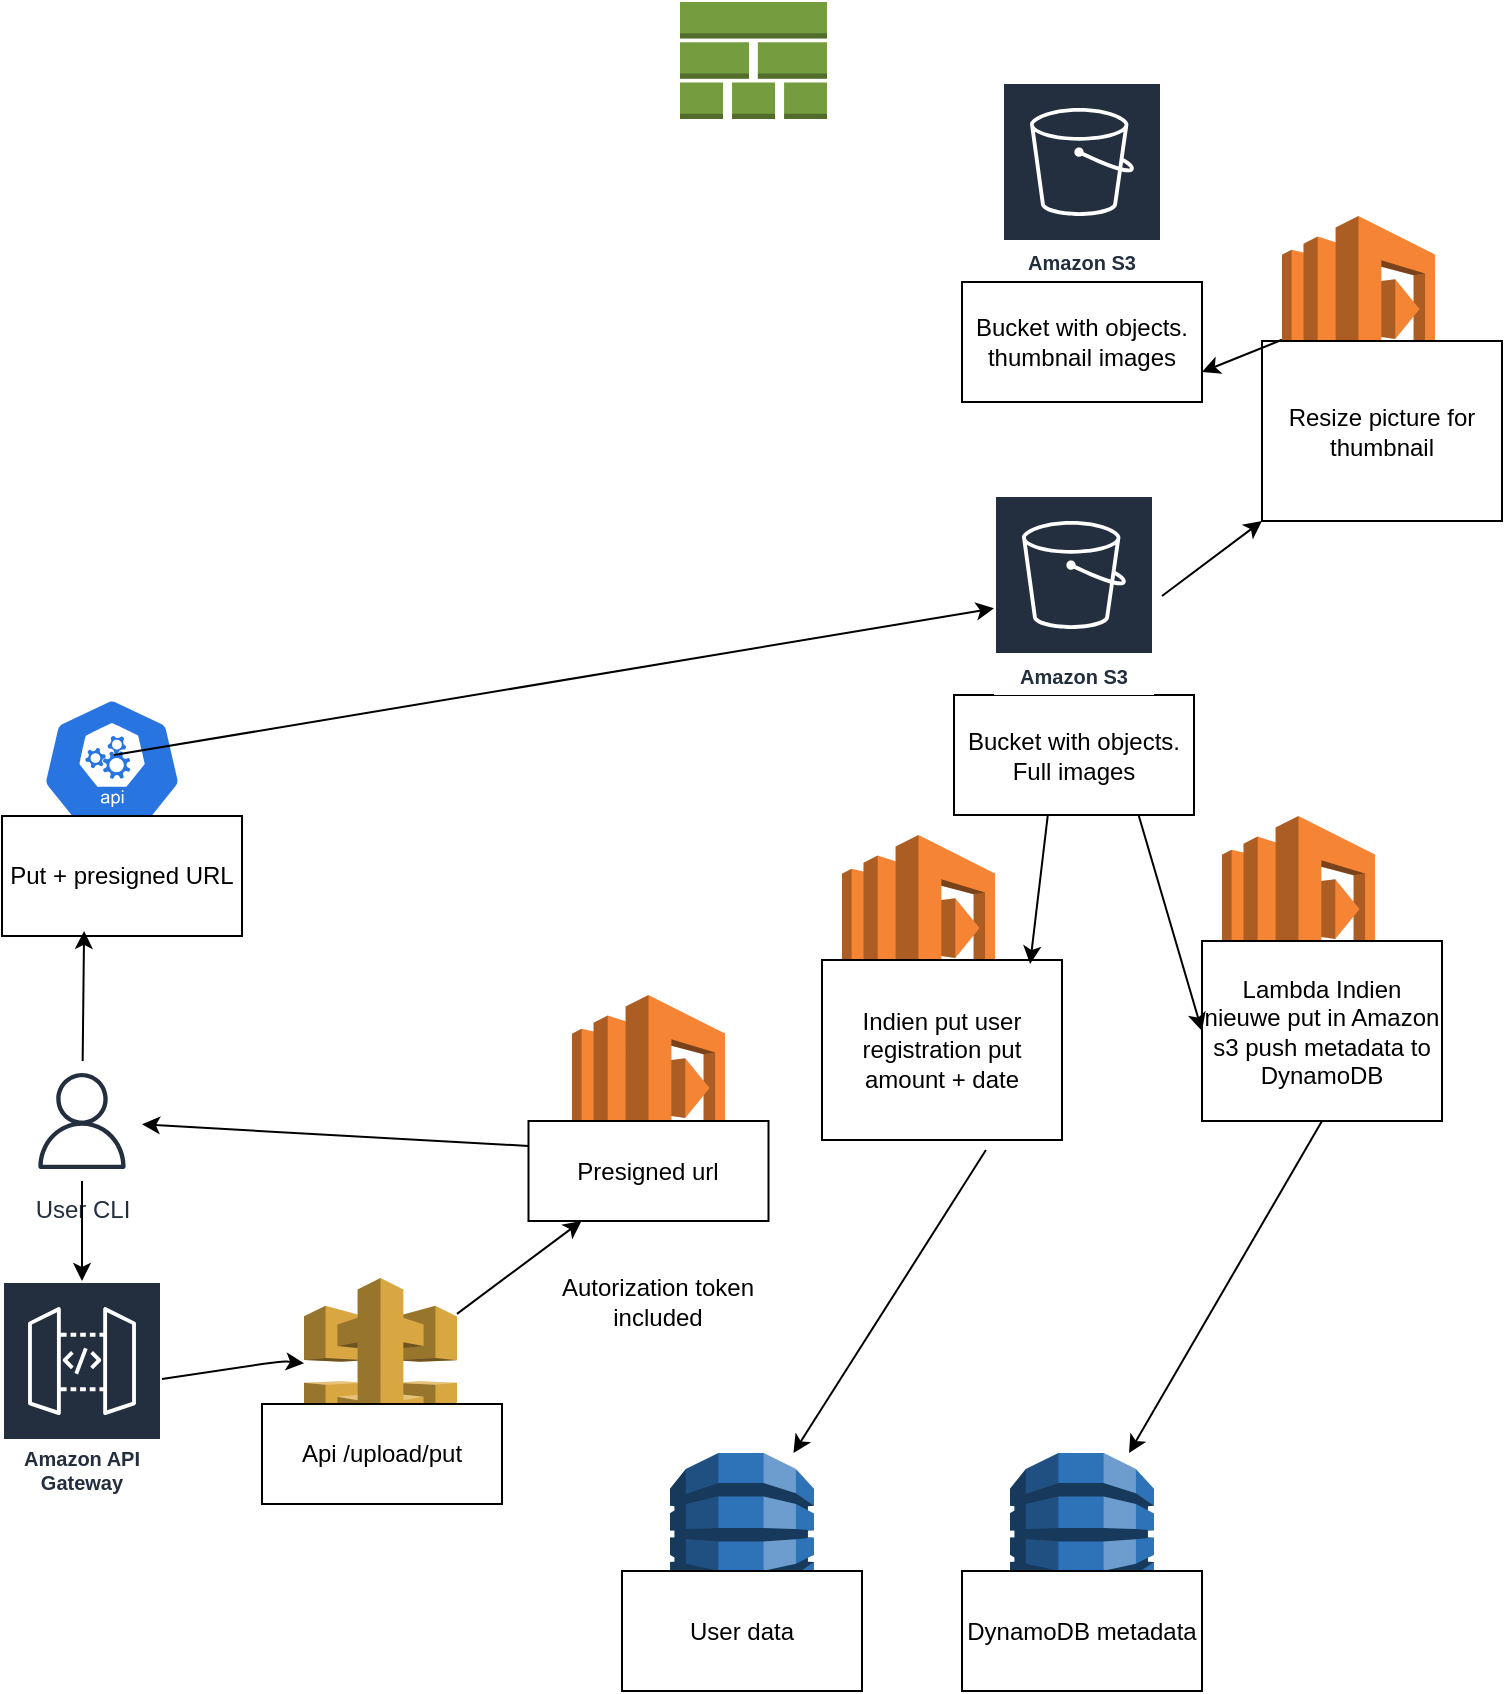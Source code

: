 <mxfile version="14.4.6" type="github" pages="3">
  <diagram id="rduGEXFJ9KppTID84m4J" name="Upload">
    <mxGraphModel dx="1422" dy="794" grid="1" gridSize="10" guides="1" tooltips="1" connect="1" arrows="1" fold="1" page="1" pageScale="1" pageWidth="827" pageHeight="1169" math="0" shadow="0">
      <root>
        <mxCell id="eo2UUev60eCHB4JOeQfl-0" />
        <mxCell id="eo2UUev60eCHB4JOeQfl-1" parent="eo2UUev60eCHB4JOeQfl-0" />
        <mxCell id="R4oYB-EvMaQSkY3nUSiR-1" value="Amazon API Gateway" style="outlineConnect=0;fontColor=#232F3E;gradientColor=none;strokeColor=#ffffff;fillColor=#232F3E;dashed=0;verticalLabelPosition=middle;verticalAlign=bottom;align=center;html=1;whiteSpace=wrap;fontSize=10;fontStyle=1;spacing=3;shape=mxgraph.aws4.productIcon;prIcon=mxgraph.aws4.api_gateway;" parent="eo2UUev60eCHB4JOeQfl-1" vertex="1">
          <mxGeometry x="38" y="669.5" width="80" height="110" as="geometry" />
        </mxCell>
        <mxCell id="R4oYB-EvMaQSkY3nUSiR-8" value="" style="outlineConnect=0;dashed=0;verticalLabelPosition=bottom;verticalAlign=top;align=center;html=1;shape=mxgraph.aws3.api_gateway;fillColor=#D9A741;gradientColor=none;" parent="eo2UUev60eCHB4JOeQfl-1" vertex="1">
          <mxGeometry x="189" y="668" width="76.5" height="93" as="geometry" />
        </mxCell>
        <mxCell id="R4oYB-EvMaQSkY3nUSiR-14" value="" style="outlineConnect=0;dashed=0;verticalLabelPosition=bottom;verticalAlign=top;align=center;html=1;shape=mxgraph.aws3.dynamo_db;fillColor=#2E73B8;gradientColor=none;" parent="eo2UUev60eCHB4JOeQfl-1" vertex="1">
          <mxGeometry x="542" y="755.5" width="72" height="81" as="geometry" />
        </mxCell>
        <mxCell id="R4oYB-EvMaQSkY3nUSiR-17" value="Api /upload/put&lt;span style=&quot;color: rgba(0 , 0 , 0 , 0) ; font-family: monospace ; font-size: 0px&quot;&gt;%3CmxGraphModel%3E%3Croot%3E%3CmxCell%20id%3D%220%22%2F%3E%3CmxCell%20id%3D%221%22%20parent%3D%220%22%2F%3E%3CmxCell%20id%3D%222%22%20value%3D%22Cognito%20User%20Pool%22%20style%3D%22rounded%3D0%3BwhiteSpace%3Dwrap%3Bhtml%3D1%3B%22%20vertex%3D%221%22%20parent%3D%221%22%3E%3CmxGeometry%20x%3D%22138.25%22%20y%3D%22287.5%22%20width%3D%22120%22%20height%3D%2250%22%20as%3D%22geometry%22%2F%3E%3C%2FmxCell%3E%3C%2Froot%3E%3C%2FmxGraphModel%3&lt;/span&gt;" style="rounded=0;whiteSpace=wrap;html=1;" parent="eo2UUev60eCHB4JOeQfl-1" vertex="1">
          <mxGeometry x="168" y="731" width="120" height="50" as="geometry" />
        </mxCell>
        <mxCell id="R4oYB-EvMaQSkY3nUSiR-24" value="" style="outlineConnect=0;dashed=0;verticalLabelPosition=bottom;verticalAlign=top;align=center;html=1;shape=mxgraph.aws3.lambda;fillColor=#F58534;gradientColor=none;" parent="eo2UUev60eCHB4JOeQfl-1" vertex="1">
          <mxGeometry x="648" y="437" width="76.5" height="93" as="geometry" />
        </mxCell>
        <mxCell id="R4oYB-EvMaQSkY3nUSiR-26" value="DynamoDB metadata" style="rounded=0;whiteSpace=wrap;html=1;" parent="eo2UUev60eCHB4JOeQfl-1" vertex="1">
          <mxGeometry x="518" y="814.5" width="120" height="60" as="geometry" />
        </mxCell>
        <mxCell id="R4oYB-EvMaQSkY3nUSiR-32" value="" style="endArrow=classic;html=1;" parent="eo2UUev60eCHB4JOeQfl-1" source="R4oYB-EvMaQSkY3nUSiR-1" target="R4oYB-EvMaQSkY3nUSiR-8" edge="1">
          <mxGeometry width="50" height="50" relative="1" as="geometry">
            <mxPoint x="688" y="859.5" as="sourcePoint" />
            <mxPoint x="738" y="809.5" as="targetPoint" />
            <Array as="points">
              <mxPoint x="178" y="709.5" />
            </Array>
          </mxGeometry>
        </mxCell>
        <mxCell id="R4oYB-EvMaQSkY3nUSiR-33" value="" style="endArrow=classic;html=1;" parent="eo2UUev60eCHB4JOeQfl-1" source="R4oYB-EvMaQSkY3nUSiR-8" target="R4oYB-EvMaQSkY3nUSiR-21" edge="1">
          <mxGeometry width="50" height="50" relative="1" as="geometry">
            <mxPoint x="688" y="859.5" as="sourcePoint" />
            <mxPoint x="738" y="809.5" as="targetPoint" />
          </mxGeometry>
        </mxCell>
        <mxCell id="R4oYB-EvMaQSkY3nUSiR-34" value="Autorization token included" style="text;html=1;strokeColor=none;fillColor=none;align=center;verticalAlign=middle;whiteSpace=wrap;rounded=0;" parent="eo2UUev60eCHB4JOeQfl-1" vertex="1">
          <mxGeometry x="301.25" y="669.5" width="130" height="20" as="geometry" />
        </mxCell>
        <mxCell id="R4oYB-EvMaQSkY3nUSiR-41" value="" style="endArrow=classic;html=1;exitX=0;exitY=0.25;exitDx=0;exitDy=0;" parent="eo2UUev60eCHB4JOeQfl-1" source="R4oYB-EvMaQSkY3nUSiR-21" target="R4oYB-EvMaQSkY3nUSiR-42" edge="1">
          <mxGeometry width="50" height="50" relative="1" as="geometry">
            <mxPoint x="688" y="879.5" as="sourcePoint" />
            <mxPoint x="108" y="589.5" as="targetPoint" />
          </mxGeometry>
        </mxCell>
        <mxCell id="R4oYB-EvMaQSkY3nUSiR-42" value="User CLI&lt;br&gt;" style="outlineConnect=0;fontColor=#232F3E;gradientColor=none;strokeColor=#232F3E;fillColor=#ffffff;dashed=0;verticalLabelPosition=bottom;verticalAlign=top;align=center;html=1;fontSize=12;fontStyle=0;aspect=fixed;shape=mxgraph.aws4.resourceIcon;resIcon=mxgraph.aws4.user;" parent="eo2UUev60eCHB4JOeQfl-1" vertex="1">
          <mxGeometry x="48" y="559.5" width="60" height="60" as="geometry" />
        </mxCell>
        <mxCell id="R4oYB-EvMaQSkY3nUSiR-43" value="" style="endArrow=classic;html=1;" parent="eo2UUev60eCHB4JOeQfl-1" source="R4oYB-EvMaQSkY3nUSiR-42" target="R4oYB-EvMaQSkY3nUSiR-1" edge="1">
          <mxGeometry width="50" height="50" relative="1" as="geometry">
            <mxPoint x="538" y="619.5" as="sourcePoint" />
            <mxPoint x="588" y="569.5" as="targetPoint" />
          </mxGeometry>
        </mxCell>
        <mxCell id="R4oYB-EvMaQSkY3nUSiR-44" value="" style="html=1;dashed=0;whitespace=wrap;fillColor=#2875E2;strokeColor=#ffffff;points=[[0.005,0.63,0],[0.1,0.2,0],[0.9,0.2,0],[0.5,0,0],[0.995,0.63,0],[0.72,0.99,0],[0.5,1,0],[0.28,0.99,0]];shape=mxgraph.kubernetes.icon;prIcon=api" parent="eo2UUev60eCHB4JOeQfl-1" vertex="1">
          <mxGeometry x="58" y="376.5" width="70" height="70" as="geometry" />
        </mxCell>
        <mxCell id="R4oYB-EvMaQSkY3nUSiR-45" value="Put + presigned URL" style="rounded=0;whiteSpace=wrap;html=1;" parent="eo2UUev60eCHB4JOeQfl-1" vertex="1">
          <mxGeometry x="38" y="437" width="120" height="60" as="geometry" />
        </mxCell>
        <mxCell id="R4oYB-EvMaQSkY3nUSiR-46" value="" style="endArrow=classic;html=1;entryX=0.342;entryY=0.958;entryDx=0;entryDy=0;entryPerimeter=0;" parent="eo2UUev60eCHB4JOeQfl-1" source="R4oYB-EvMaQSkY3nUSiR-42" target="R4oYB-EvMaQSkY3nUSiR-45" edge="1">
          <mxGeometry width="50" height="50" relative="1" as="geometry">
            <mxPoint x="538" y="619.5" as="sourcePoint" />
            <mxPoint x="588" y="569.5" as="targetPoint" />
          </mxGeometry>
        </mxCell>
        <mxCell id="R4oYB-EvMaQSkY3nUSiR-47" value="" style="endArrow=classic;html=1;exitX=0.514;exitY=0.429;exitDx=0;exitDy=0;exitPerimeter=0;" parent="eo2UUev60eCHB4JOeQfl-1" source="R4oYB-EvMaQSkY3nUSiR-44" target="R4oYB-EvMaQSkY3nUSiR-9" edge="1">
          <mxGeometry width="50" height="50" relative="1" as="geometry">
            <mxPoint x="538" y="719.5" as="sourcePoint" />
            <mxPoint x="588" y="669.5" as="targetPoint" />
          </mxGeometry>
        </mxCell>
        <mxCell id="R4oYB-EvMaQSkY3nUSiR-49" value="Lambda Indien nieuwe put in Amazon s3 push metadata to DynamoDB" style="rounded=0;whiteSpace=wrap;html=1;" parent="eo2UUev60eCHB4JOeQfl-1" vertex="1">
          <mxGeometry x="638" y="499.5" width="120" height="90" as="geometry" />
        </mxCell>
        <mxCell id="R4oYB-EvMaQSkY3nUSiR-50" value="" style="endArrow=classic;html=1;entryX=0;entryY=0.5;entryDx=0;entryDy=0;" parent="eo2UUev60eCHB4JOeQfl-1" source="R4oYB-EvMaQSkY3nUSiR-9" target="R4oYB-EvMaQSkY3nUSiR-49" edge="1">
          <mxGeometry width="50" height="50" relative="1" as="geometry">
            <mxPoint x="358" y="709.5" as="sourcePoint" />
            <mxPoint x="408" y="659.5" as="targetPoint" />
          </mxGeometry>
        </mxCell>
        <mxCell id="R4oYB-EvMaQSkY3nUSiR-51" value="" style="endArrow=classic;html=1;exitX=0.5;exitY=1;exitDx=0;exitDy=0;" parent="eo2UUev60eCHB4JOeQfl-1" source="R4oYB-EvMaQSkY3nUSiR-49" target="R4oYB-EvMaQSkY3nUSiR-14" edge="1">
          <mxGeometry width="50" height="50" relative="1" as="geometry">
            <mxPoint x="648" y="770.962" as="sourcePoint" />
            <mxPoint x="418" y="864.5" as="targetPoint" />
          </mxGeometry>
        </mxCell>
        <mxCell id="R4oYB-EvMaQSkY3nUSiR-52" value="" style="outlineConnect=0;dashed=0;verticalLabelPosition=bottom;verticalAlign=top;align=center;html=1;shape=mxgraph.aws3.stack_aws_cloudformation;fillColor=#759C3E;gradientColor=none;" parent="eo2UUev60eCHB4JOeQfl-1" vertex="1">
          <mxGeometry x="377" y="30" width="73.5" height="58.5" as="geometry" />
        </mxCell>
        <mxCell id="t_SvKavBzRwK6qERI97T-2" value="" style="outlineConnect=0;dashed=0;verticalLabelPosition=bottom;verticalAlign=top;align=center;html=1;shape=mxgraph.aws3.lambda;fillColor=#F58534;gradientColor=none;" parent="eo2UUev60eCHB4JOeQfl-1" vertex="1">
          <mxGeometry x="458" y="446.5" width="76.5" height="93" as="geometry" />
        </mxCell>
        <mxCell id="t_SvKavBzRwK6qERI97T-3" value="Indien put user registration put amount + date" style="rounded=0;whiteSpace=wrap;html=1;" parent="eo2UUev60eCHB4JOeQfl-1" vertex="1">
          <mxGeometry x="448" y="509" width="120" height="90" as="geometry" />
        </mxCell>
        <mxCell id="t_SvKavBzRwK6qERI97T-4" value="" style="endArrow=classic;html=1;entryX=0.867;entryY=0.022;entryDx=0;entryDy=0;entryPerimeter=0;" parent="eo2UUev60eCHB4JOeQfl-1" source="R4oYB-EvMaQSkY3nUSiR-9" target="t_SvKavBzRwK6qERI97T-3" edge="1">
          <mxGeometry width="50" height="50" relative="1" as="geometry">
            <mxPoint x="618" y="637" as="sourcePoint" />
            <mxPoint x="668" y="587" as="targetPoint" />
          </mxGeometry>
        </mxCell>
        <mxCell id="t_SvKavBzRwK6qERI97T-5" value="" style="endArrow=classic;html=1;exitX=0.683;exitY=1.056;exitDx=0;exitDy=0;exitPerimeter=0;" parent="eo2UUev60eCHB4JOeQfl-1" source="t_SvKavBzRwK6qERI97T-3" target="t_SvKavBzRwK6qERI97T-6" edge="1">
          <mxGeometry width="50" height="50" relative="1" as="geometry">
            <mxPoint x="618" y="637" as="sourcePoint" />
            <mxPoint x="468" y="767" as="targetPoint" />
          </mxGeometry>
        </mxCell>
        <mxCell id="t_SvKavBzRwK6qERI97T-6" value="" style="outlineConnect=0;dashed=0;verticalLabelPosition=bottom;verticalAlign=top;align=center;html=1;shape=mxgraph.aws3.dynamo_db;fillColor=#2E73B8;gradientColor=none;" parent="eo2UUev60eCHB4JOeQfl-1" vertex="1">
          <mxGeometry x="372" y="755.5" width="72" height="81" as="geometry" />
        </mxCell>
        <mxCell id="t_SvKavBzRwK6qERI97T-7" value="User data" style="rounded=0;whiteSpace=wrap;html=1;" parent="eo2UUev60eCHB4JOeQfl-1" vertex="1">
          <mxGeometry x="348" y="814.5" width="120" height="60" as="geometry" />
        </mxCell>
        <mxCell id="1OHkAvRDja52Qes8B3ga-0" value="" style="outlineConnect=0;dashed=0;verticalLabelPosition=bottom;verticalAlign=top;align=center;html=1;shape=mxgraph.aws3.lambda;fillColor=#F58534;gradientColor=none;" parent="eo2UUev60eCHB4JOeQfl-1" vertex="1">
          <mxGeometry x="323" y="526.5" width="76.5" height="93" as="geometry" />
        </mxCell>
        <mxCell id="R4oYB-EvMaQSkY3nUSiR-21" value="Presigned url" style="rounded=0;whiteSpace=wrap;html=1;" parent="eo2UUev60eCHB4JOeQfl-1" vertex="1">
          <mxGeometry x="301.25" y="589.5" width="120" height="50" as="geometry" />
        </mxCell>
        <mxCell id="hOtVtNMkWyUT0UO-kleS-0" value="Bucket with objects. Full images" style="rounded=0;whiteSpace=wrap;html=1;" parent="eo2UUev60eCHB4JOeQfl-1" vertex="1">
          <mxGeometry x="514" y="376.5" width="120" height="60" as="geometry" />
        </mxCell>
        <mxCell id="R4oYB-EvMaQSkY3nUSiR-9" value="Amazon S3" style="outlineConnect=0;fontColor=#232F3E;gradientColor=none;strokeColor=#ffffff;fillColor=#232F3E;dashed=0;verticalLabelPosition=middle;verticalAlign=bottom;align=center;html=1;whiteSpace=wrap;fontSize=10;fontStyle=1;spacing=3;shape=mxgraph.aws4.productIcon;prIcon=mxgraph.aws4.s3;" parent="eo2UUev60eCHB4JOeQfl-1" vertex="1">
          <mxGeometry x="534" y="276.5" width="80" height="100" as="geometry" />
        </mxCell>
        <mxCell id="I-mRe1KvRVisDxiS2IOG-0" value="" style="outlineConnect=0;dashed=0;verticalLabelPosition=bottom;verticalAlign=top;align=center;html=1;shape=mxgraph.aws3.lambda;fillColor=#F58534;gradientColor=none;" parent="eo2UUev60eCHB4JOeQfl-1" vertex="1">
          <mxGeometry x="678" y="137" width="76.5" height="93" as="geometry" />
        </mxCell>
        <mxCell id="I-mRe1KvRVisDxiS2IOG-1" value="Resize picture for thumbnail" style="rounded=0;whiteSpace=wrap;html=1;" parent="eo2UUev60eCHB4JOeQfl-1" vertex="1">
          <mxGeometry x="668" y="199.5" width="120" height="90" as="geometry" />
        </mxCell>
        <mxCell id="pFXxRDWARYsLcg2PKQBA-0" value="Amazon S3" style="outlineConnect=0;fontColor=#232F3E;gradientColor=none;strokeColor=#ffffff;fillColor=#232F3E;dashed=0;verticalLabelPosition=middle;verticalAlign=bottom;align=center;html=1;whiteSpace=wrap;fontSize=10;fontStyle=1;spacing=3;shape=mxgraph.aws4.productIcon;prIcon=mxgraph.aws4.s3;" parent="eo2UUev60eCHB4JOeQfl-1" vertex="1">
          <mxGeometry x="538" y="70" width="80" height="100" as="geometry" />
        </mxCell>
        <mxCell id="pFXxRDWARYsLcg2PKQBA-1" value="Bucket with objects. thumbnail images" style="rounded=0;whiteSpace=wrap;html=1;" parent="eo2UUev60eCHB4JOeQfl-1" vertex="1">
          <mxGeometry x="518" y="170" width="120" height="60" as="geometry" />
        </mxCell>
        <mxCell id="pFXxRDWARYsLcg2PKQBA-2" value="" style="endArrow=classic;html=1;" parent="eo2UUev60eCHB4JOeQfl-1" target="I-mRe1KvRVisDxiS2IOG-1" edge="1">
          <mxGeometry width="50" height="50" relative="1" as="geometry">
            <mxPoint x="618" y="327" as="sourcePoint" />
            <mxPoint x="668" y="367" as="targetPoint" />
          </mxGeometry>
        </mxCell>
        <mxCell id="pFXxRDWARYsLcg2PKQBA-3" value="" style="endArrow=classic;html=1;entryX=1;entryY=0.75;entryDx=0;entryDy=0;" parent="eo2UUev60eCHB4JOeQfl-1" source="I-mRe1KvRVisDxiS2IOG-0" target="pFXxRDWARYsLcg2PKQBA-1" edge="1">
          <mxGeometry width="50" height="50" relative="1" as="geometry">
            <mxPoint x="618" y="417" as="sourcePoint" />
            <mxPoint x="668" y="367" as="targetPoint" />
          </mxGeometry>
        </mxCell>
      </root>
    </mxGraphModel>
  </diagram>
  <diagram id="O1Ma0p8vAVnAE6OkAT8T" name="Download">
    <mxGraphModel dx="1422" dy="794" grid="1" gridSize="10" guides="1" tooltips="1" connect="1" arrows="1" fold="1" page="1" pageScale="1" pageWidth="827" pageHeight="1169" math="0" shadow="0">
      <root>
        <mxCell id="AzhIQDgfkgq9ysjyUDgM-0" />
        <mxCell id="AzhIQDgfkgq9ysjyUDgM-1" parent="AzhIQDgfkgq9ysjyUDgM-0" />
        <mxCell id="AzhIQDgfkgq9ysjyUDgM-2" value="Amazon API Gateway" style="outlineConnect=0;fontColor=#232F3E;gradientColor=none;strokeColor=#ffffff;fillColor=#232F3E;dashed=0;verticalLabelPosition=middle;verticalAlign=bottom;align=center;html=1;whiteSpace=wrap;fontSize=10;fontStyle=1;spacing=3;shape=mxgraph.aws4.productIcon;prIcon=mxgraph.aws4.api_gateway;" parent="AzhIQDgfkgq9ysjyUDgM-1" vertex="1">
          <mxGeometry x="50" y="522.5" width="80" height="110" as="geometry" />
        </mxCell>
        <mxCell id="AzhIQDgfkgq9ysjyUDgM-3" value="" style="outlineConnect=0;dashed=0;verticalLabelPosition=bottom;verticalAlign=top;align=center;html=1;shape=mxgraph.aws3.api_gateway;fillColor=#D9A741;gradientColor=none;" parent="AzhIQDgfkgq9ysjyUDgM-1" vertex="1">
          <mxGeometry x="201" y="521" width="76.5" height="93" as="geometry" />
        </mxCell>
        <mxCell id="AzhIQDgfkgq9ysjyUDgM-5" value="" style="outlineConnect=0;dashed=0;verticalLabelPosition=bottom;verticalAlign=top;align=center;html=1;shape=mxgraph.aws3.dynamo_db;fillColor=#2E73B8;gradientColor=none;" parent="AzhIQDgfkgq9ysjyUDgM-1" vertex="1">
          <mxGeometry x="554" y="608.5" width="72" height="81" as="geometry" />
        </mxCell>
        <mxCell id="AzhIQDgfkgq9ysjyUDgM-6" value="Api /download/put&lt;span style=&quot;color: rgba(0 , 0 , 0 , 0) ; font-family: monospace ; font-size: 0px&quot;&gt;%3CmxGraphModel%3E%3Croot%3E%3CmxCell%20id%3D%220%22%2F%3E%3CmxCell%20id%3D%221%22%20parent%3D%220%22%2F%3E%3CmxCell%20id%3D%222%22%20value%3D%22Cognito%20User%20Pool%22%20style%3D%22rounded%3D0%3BwhiteSpace%3Dwrap%3Bhtml%3D1%3B%22%20vertex%3D%221%22%20parent%3D%221%22%3E%3CmxGeometry%20x%3D%22138.25%22%20y%3D%22287.5%22%20width%3D%22120%22%20height%3D%2250%22%20as%3D%22geometry%22%2F%3E%3C%2FmxCell%3E%3C%2Froot%3E%3C%2FmxGraphMod&lt;/span&gt;" style="rounded=0;whiteSpace=wrap;html=1;" parent="AzhIQDgfkgq9ysjyUDgM-1" vertex="1">
          <mxGeometry x="180" y="584" width="120" height="50" as="geometry" />
        </mxCell>
        <mxCell id="AzhIQDgfkgq9ysjyUDgM-8" value="" style="outlineConnect=0;dashed=0;verticalLabelPosition=bottom;verticalAlign=top;align=center;html=1;shape=mxgraph.aws3.lambda;fillColor=#F58534;gradientColor=none;" parent="AzhIQDgfkgq9ysjyUDgM-1" vertex="1">
          <mxGeometry x="335" y="370" width="76.5" height="93" as="geometry" />
        </mxCell>
        <mxCell id="AzhIQDgfkgq9ysjyUDgM-9" value="User data" style="rounded=0;whiteSpace=wrap;html=1;" parent="AzhIQDgfkgq9ysjyUDgM-1" vertex="1">
          <mxGeometry x="530" y="667.5" width="120" height="60" as="geometry" />
        </mxCell>
        <mxCell id="AzhIQDgfkgq9ysjyUDgM-10" value="" style="endArrow=classic;html=1;" parent="AzhIQDgfkgq9ysjyUDgM-1" source="AzhIQDgfkgq9ysjyUDgM-2" target="AzhIQDgfkgq9ysjyUDgM-3" edge="1">
          <mxGeometry width="50" height="50" relative="1" as="geometry">
            <mxPoint x="700" y="712.5" as="sourcePoint" />
            <mxPoint x="750" y="662.5" as="targetPoint" />
            <Array as="points">
              <mxPoint x="190" y="562.5" />
            </Array>
          </mxGeometry>
        </mxCell>
        <mxCell id="AzhIQDgfkgq9ysjyUDgM-11" value="" style="endArrow=classic;html=1;" parent="AzhIQDgfkgq9ysjyUDgM-1" source="AzhIQDgfkgq9ysjyUDgM-3" target="AzhIQDgfkgq9ysjyUDgM-7" edge="1">
          <mxGeometry width="50" height="50" relative="1" as="geometry">
            <mxPoint x="700" y="712.5" as="sourcePoint" />
            <mxPoint x="750" y="662.5" as="targetPoint" />
          </mxGeometry>
        </mxCell>
        <mxCell id="AzhIQDgfkgq9ysjyUDgM-12" value="Autorization token included" style="text;html=1;strokeColor=none;fillColor=none;align=center;verticalAlign=middle;whiteSpace=wrap;rounded=0;" parent="AzhIQDgfkgq9ysjyUDgM-1" vertex="1">
          <mxGeometry x="313.25" y="522.5" width="130" height="20" as="geometry" />
        </mxCell>
        <mxCell id="AzhIQDgfkgq9ysjyUDgM-13" value="" style="endArrow=classic;html=1;exitX=0;exitY=0.25;exitDx=0;exitDy=0;" parent="AzhIQDgfkgq9ysjyUDgM-1" source="AzhIQDgfkgq9ysjyUDgM-7" target="AzhIQDgfkgq9ysjyUDgM-14" edge="1">
          <mxGeometry width="50" height="50" relative="1" as="geometry">
            <mxPoint x="700" y="732.5" as="sourcePoint" />
            <mxPoint x="120" y="442.5" as="targetPoint" />
          </mxGeometry>
        </mxCell>
        <mxCell id="AzhIQDgfkgq9ysjyUDgM-14" value="User CLI&lt;br&gt;" style="outlineConnect=0;fontColor=#232F3E;gradientColor=none;strokeColor=#232F3E;fillColor=#ffffff;dashed=0;verticalLabelPosition=bottom;verticalAlign=top;align=center;html=1;fontSize=12;fontStyle=0;aspect=fixed;shape=mxgraph.aws4.resourceIcon;resIcon=mxgraph.aws4.user;" parent="AzhIQDgfkgq9ysjyUDgM-1" vertex="1">
          <mxGeometry x="60" y="412.5" width="60" height="60" as="geometry" />
        </mxCell>
        <mxCell id="AzhIQDgfkgq9ysjyUDgM-15" value="" style="endArrow=classic;html=1;" parent="AzhIQDgfkgq9ysjyUDgM-1" source="AzhIQDgfkgq9ysjyUDgM-14" target="AzhIQDgfkgq9ysjyUDgM-2" edge="1">
          <mxGeometry width="50" height="50" relative="1" as="geometry">
            <mxPoint x="550" y="472.5" as="sourcePoint" />
            <mxPoint x="600" y="422.5" as="targetPoint" />
          </mxGeometry>
        </mxCell>
        <mxCell id="AzhIQDgfkgq9ysjyUDgM-16" value="" style="html=1;dashed=0;whitespace=wrap;fillColor=#2875E2;strokeColor=#ffffff;points=[[0.005,0.63,0],[0.1,0.2,0],[0.9,0.2,0],[0.5,0,0],[0.995,0.63,0],[0.72,0.99,0],[0.5,1,0],[0.28,0.99,0]];shape=mxgraph.kubernetes.icon;prIcon=api" parent="AzhIQDgfkgq9ysjyUDgM-1" vertex="1">
          <mxGeometry x="70" y="229.5" width="70" height="70" as="geometry" />
        </mxCell>
        <mxCell id="AzhIQDgfkgq9ysjyUDgM-17" value="Get + presigned URL" style="rounded=0;whiteSpace=wrap;html=1;" parent="AzhIQDgfkgq9ysjyUDgM-1" vertex="1">
          <mxGeometry x="50" y="290" width="120" height="60" as="geometry" />
        </mxCell>
        <mxCell id="AzhIQDgfkgq9ysjyUDgM-18" value="" style="endArrow=classic;html=1;entryX=0.342;entryY=0.958;entryDx=0;entryDy=0;entryPerimeter=0;" parent="AzhIQDgfkgq9ysjyUDgM-1" source="AzhIQDgfkgq9ysjyUDgM-14" target="AzhIQDgfkgq9ysjyUDgM-17" edge="1">
          <mxGeometry width="50" height="50" relative="1" as="geometry">
            <mxPoint x="550" y="472.5" as="sourcePoint" />
            <mxPoint x="600" y="422.5" as="targetPoint" />
          </mxGeometry>
        </mxCell>
        <mxCell id="AzhIQDgfkgq9ysjyUDgM-19" value="" style="endArrow=classic;html=1;exitX=0.514;exitY=0.429;exitDx=0;exitDy=0;exitPerimeter=0;" parent="AzhIQDgfkgq9ysjyUDgM-1" source="AzhIQDgfkgq9ysjyUDgM-16" target="AzhIQDgfkgq9ysjyUDgM-4" edge="1">
          <mxGeometry width="50" height="50" relative="1" as="geometry">
            <mxPoint x="550" y="572.5" as="sourcePoint" />
            <mxPoint x="600" y="522.5" as="targetPoint" />
          </mxGeometry>
        </mxCell>
        <mxCell id="AzhIQDgfkgq9ysjyUDgM-21" value="" style="endArrow=classic;html=1;entryX=0;entryY=0.5;entryDx=0;entryDy=0;exitX=1;exitY=0.25;exitDx=0;exitDy=0;" parent="AzhIQDgfkgq9ysjyUDgM-1" source="AzhIQDgfkgq9ysjyUDgM-7" target="AzhIQDgfkgq9ysjyUDgM-20" edge="1">
          <mxGeometry width="50" height="50" relative="1" as="geometry">
            <mxPoint x="370" y="562.5" as="sourcePoint" />
            <mxPoint x="420" y="512.5" as="targetPoint" />
          </mxGeometry>
        </mxCell>
        <mxCell id="AzhIQDgfkgq9ysjyUDgM-22" value="" style="endArrow=classic;html=1;exitX=0.5;exitY=1;exitDx=0;exitDy=0;" parent="AzhIQDgfkgq9ysjyUDgM-1" source="AzhIQDgfkgq9ysjyUDgM-20" target="AzhIQDgfkgq9ysjyUDgM-5" edge="1">
          <mxGeometry width="50" height="50" relative="1" as="geometry">
            <mxPoint x="660" y="623.962" as="sourcePoint" />
            <mxPoint x="430" y="717.5" as="targetPoint" />
          </mxGeometry>
        </mxCell>
        <mxCell id="oCSfTd1tYRPGlMHqxA8d-0" value="" style="outlineConnect=0;dashed=0;verticalLabelPosition=bottom;verticalAlign=top;align=center;html=1;shape=mxgraph.aws3.stack_aws_cloudformation;fillColor=#759C3E;gradientColor=none;" parent="AzhIQDgfkgq9ysjyUDgM-1" vertex="1">
          <mxGeometry x="340" y="50" width="73.5" height="58.5" as="geometry" />
        </mxCell>
        <mxCell id="t_BRByXcLAWg_Xr3PL48-0" value="" style="outlineConnect=0;dashed=0;verticalLabelPosition=bottom;verticalAlign=top;align=center;html=1;shape=mxgraph.aws3.lambda;fillColor=#F58534;gradientColor=none;" parent="AzhIQDgfkgq9ysjyUDgM-1" vertex="1">
          <mxGeometry x="670" y="300" width="76.5" height="93" as="geometry" />
        </mxCell>
        <mxCell id="AzhIQDgfkgq9ysjyUDgM-7" value="Presigned url" style="rounded=0;whiteSpace=wrap;html=1;" parent="AzhIQDgfkgq9ysjyUDgM-1" vertex="1">
          <mxGeometry x="313.25" y="442.5" width="120" height="50" as="geometry" />
        </mxCell>
        <mxCell id="AzhIQDgfkgq9ysjyUDgM-20" value="Lamda register user download + date + user" style="rounded=0;whiteSpace=wrap;html=1;" parent="AzhIQDgfkgq9ysjyUDgM-1" vertex="1">
          <mxGeometry x="650" y="352.5" width="120" height="90" as="geometry" />
        </mxCell>
        <mxCell id="scPTeeeZY1CNIZUC0QwE-0" value="Bucket with objects. Full images" style="rounded=0;whiteSpace=wrap;html=1;" parent="AzhIQDgfkgq9ysjyUDgM-1" vertex="1">
          <mxGeometry x="500" y="280" width="120" height="60" as="geometry" />
        </mxCell>
        <mxCell id="AzhIQDgfkgq9ysjyUDgM-4" value="Amazon S3" style="outlineConnect=0;fontColor=#232F3E;gradientColor=none;strokeColor=#ffffff;fillColor=#232F3E;dashed=0;verticalLabelPosition=middle;verticalAlign=bottom;align=center;html=1;whiteSpace=wrap;fontSize=10;fontStyle=1;spacing=3;shape=mxgraph.aws4.productIcon;prIcon=mxgraph.aws4.s3;" parent="AzhIQDgfkgq9ysjyUDgM-1" vertex="1">
          <mxGeometry x="520" y="190" width="80" height="100" as="geometry" />
        </mxCell>
      </root>
    </mxGraphModel>
  </diagram>
  <diagram id="1gNATVhf8dzQStZM7yuJ" name="List + metadata">
    <mxGraphModel dx="1422" dy="794" grid="1" gridSize="10" guides="1" tooltips="1" connect="1" arrows="1" fold="1" page="1" pageScale="1" pageWidth="827" pageHeight="1169" math="0" shadow="0">
      <root>
        <mxCell id="eV6vBKzkogN6PZ2_gACH-0" />
        <mxCell id="eV6vBKzkogN6PZ2_gACH-1" parent="eV6vBKzkogN6PZ2_gACH-0" />
        <mxCell id="sWjpSDKhi-lzlK8VkHpH-0" value="Amazon API Gateway" style="outlineConnect=0;fontColor=#232F3E;gradientColor=none;strokeColor=#ffffff;fillColor=#232F3E;dashed=0;verticalLabelPosition=middle;verticalAlign=bottom;align=center;html=1;whiteSpace=wrap;fontSize=10;fontStyle=1;spacing=3;shape=mxgraph.aws4.productIcon;prIcon=mxgraph.aws4.api_gateway;" parent="eV6vBKzkogN6PZ2_gACH-1" vertex="1">
          <mxGeometry x="79" y="468" width="80" height="110" as="geometry" />
        </mxCell>
        <mxCell id="sWjpSDKhi-lzlK8VkHpH-1" value="" style="outlineConnect=0;dashed=0;verticalLabelPosition=bottom;verticalAlign=top;align=center;html=1;shape=mxgraph.aws3.api_gateway;fillColor=#D9A741;gradientColor=none;" parent="eV6vBKzkogN6PZ2_gACH-1" vertex="1">
          <mxGeometry x="280" y="318.5" width="76.5" height="93" as="geometry" />
        </mxCell>
        <mxCell id="sWjpSDKhi-lzlK8VkHpH-2" value="Amazon S3" style="outlineConnect=0;fontColor=#232F3E;gradientColor=none;strokeColor=#ffffff;fillColor=#232F3E;dashed=0;verticalLabelPosition=middle;verticalAlign=bottom;align=center;html=1;whiteSpace=wrap;fontSize=10;fontStyle=1;spacing=3;shape=mxgraph.aws4.productIcon;prIcon=mxgraph.aws4.s3;" parent="eV6vBKzkogN6PZ2_gACH-1" vertex="1">
          <mxGeometry x="579" y="240" width="80" height="100" as="geometry" />
        </mxCell>
        <mxCell id="sWjpSDKhi-lzlK8VkHpH-3" value="" style="outlineConnect=0;dashed=0;verticalLabelPosition=bottom;verticalAlign=top;align=center;html=1;shape=mxgraph.aws3.dynamo_db;fillColor=#2E73B8;gradientColor=none;" parent="eV6vBKzkogN6PZ2_gACH-1" vertex="1">
          <mxGeometry x="653" y="437.5" width="72" height="81" as="geometry" />
        </mxCell>
        <mxCell id="sWjpSDKhi-lzlK8VkHpH-4" value="Api /list get&lt;span style=&quot;color: rgba(0 , 0 , 0 , 0) ; font-family: monospace ; font-size: 0px&quot;&gt;%3CmxGraphModel%3E%3Croot%3E%3CmxCell%20id%3D%220%22%2F%3E%3CmxCell%20id%3D%221%22%20parent%3D%220%22%2F%3E%3CmxCell%20id%3D%222%22%20value%3D%22Cognito%20User%20Pool%22%20style%3D%22rounded%3D0%3BwhiteSpace%3Dwrap%3Bhtml%3D1%3B%22%20vertex%3D%221%22%20parent%3D%221%22%3E%3CmxGeometry%20x%3D%22138.25%22%20y%3D%22287.5%22%20width%3D%22120%22%20height%3D%2250%22%20as%3D%22geometry%22%2F%3E%3C%2FmxCell%3E%3C%2Froot%3E%3C%2FmxGraphMod&lt;/span&gt;" style="rounded=0;whiteSpace=wrap;html=1;" parent="eV6vBKzkogN6PZ2_gACH-1" vertex="1">
          <mxGeometry x="259" y="381.5" width="120" height="50" as="geometry" />
        </mxCell>
        <mxCell id="sWjpSDKhi-lzlK8VkHpH-5" value="" style="outlineConnect=0;dashed=0;verticalLabelPosition=bottom;verticalAlign=top;align=center;html=1;shape=mxgraph.aws3.lambda;fillColor=#F58534;gradientColor=none;" parent="eV6vBKzkogN6PZ2_gACH-1" vertex="1">
          <mxGeometry x="440.75" y="257.5" width="76.5" height="93" as="geometry" />
        </mxCell>
        <mxCell id="sWjpSDKhi-lzlK8VkHpH-6" value="Metadata" style="rounded=0;whiteSpace=wrap;html=1;" parent="eV6vBKzkogN6PZ2_gACH-1" vertex="1">
          <mxGeometry x="629" y="496.5" width="120" height="60" as="geometry" />
        </mxCell>
        <mxCell id="sWjpSDKhi-lzlK8VkHpH-7" value="" style="endArrow=classic;html=1;" parent="eV6vBKzkogN6PZ2_gACH-1" source="sWjpSDKhi-lzlK8VkHpH-0" target="sWjpSDKhi-lzlK8VkHpH-1" edge="1">
          <mxGeometry width="50" height="50" relative="1" as="geometry">
            <mxPoint x="779" y="510" as="sourcePoint" />
            <mxPoint x="829" y="460" as="targetPoint" />
            <Array as="points">
              <mxPoint x="269" y="360" />
            </Array>
          </mxGeometry>
        </mxCell>
        <mxCell id="sWjpSDKhi-lzlK8VkHpH-8" value="" style="endArrow=classic;html=1;" parent="eV6vBKzkogN6PZ2_gACH-1" source="sWjpSDKhi-lzlK8VkHpH-1" target="sWjpSDKhi-lzlK8VkHpH-22" edge="1">
          <mxGeometry width="50" height="50" relative="1" as="geometry">
            <mxPoint x="383.25" y="356.455" as="sourcePoint" />
            <mxPoint x="855.75" y="480" as="targetPoint" />
          </mxGeometry>
        </mxCell>
        <mxCell id="sWjpSDKhi-lzlK8VkHpH-11" value="User CLI&lt;br&gt;" style="outlineConnect=0;fontColor=#232F3E;gradientColor=none;strokeColor=#232F3E;fillColor=#ffffff;dashed=0;verticalLabelPosition=bottom;verticalAlign=top;align=center;html=1;fontSize=12;fontStyle=0;aspect=fixed;shape=mxgraph.aws4.resourceIcon;resIcon=mxgraph.aws4.user;" parent="eV6vBKzkogN6PZ2_gACH-1" vertex="1">
          <mxGeometry x="89" y="250" width="60" height="60" as="geometry" />
        </mxCell>
        <mxCell id="sWjpSDKhi-lzlK8VkHpH-12" value="" style="endArrow=classic;html=1;" parent="eV6vBKzkogN6PZ2_gACH-1" source="sWjpSDKhi-lzlK8VkHpH-11" target="sWjpSDKhi-lzlK8VkHpH-0" edge="1">
          <mxGeometry width="50" height="50" relative="1" as="geometry">
            <mxPoint x="629" y="270" as="sourcePoint" />
            <mxPoint x="679" y="220" as="targetPoint" />
          </mxGeometry>
        </mxCell>
        <mxCell id="sWjpSDKhi-lzlK8VkHpH-18" value="" style="endArrow=classic;html=1;exitX=1;exitY=0.25;exitDx=0;exitDy=0;entryX=0;entryY=0.25;entryDx=0;entryDy=0;" parent="eV6vBKzkogN6PZ2_gACH-1" source="sWjpSDKhi-lzlK8VkHpH-22" target="tAJQQlqubUI0W6ooiShz-14" edge="1">
          <mxGeometry width="50" height="50" relative="1" as="geometry">
            <mxPoint x="449" y="430" as="sourcePoint" />
            <mxPoint x="499" y="380" as="targetPoint" />
          </mxGeometry>
        </mxCell>
        <mxCell id="sWjpSDKhi-lzlK8VkHpH-20" value="" style="outlineConnect=0;dashed=0;verticalLabelPosition=bottom;verticalAlign=top;align=center;html=1;shape=mxgraph.aws3.stack_aws_cloudformation;fillColor=#759C3E;gradientColor=none;" parent="eV6vBKzkogN6PZ2_gACH-1" vertex="1">
          <mxGeometry x="377" y="50" width="73.5" height="58.5" as="geometry" />
        </mxCell>
        <mxCell id="sWjpSDKhi-lzlK8VkHpH-22" value="Check s3 bucket and show list" style="rounded=0;whiteSpace=wrap;html=1;" parent="eV6vBKzkogN6PZ2_gACH-1" vertex="1">
          <mxGeometry x="419" y="330" width="120" height="50" as="geometry" />
        </mxCell>
        <mxCell id="tAJQQlqubUI0W6ooiShz-4" value="" style="outlineConnect=0;dashed=0;verticalLabelPosition=bottom;verticalAlign=top;align=center;html=1;shape=mxgraph.aws3.api_gateway;fillColor=#D9A741;gradientColor=none;" parent="eV6vBKzkogN6PZ2_gACH-1" vertex="1">
          <mxGeometry x="280" y="465" width="76.5" height="93" as="geometry" />
        </mxCell>
        <mxCell id="tAJQQlqubUI0W6ooiShz-5" value="Api /metadata get +image name&lt;span style=&quot;color: rgba(0 , 0 , 0 , 0) ; font-family: monospace ; font-size: 0px&quot;&gt;%3Cm +xGraphModel%3E%3Croot%3E%3CmxCell%20id%3D%220%22%2F%3E%3CmxCell%20id%3D%221%22%20parent%3D%220%22%2F%3E%3CmxCell%20id%3D%222%22%20value%3D%22Cognito%20User%20Pool%22%20style%3D%22rounded%3D0%3BwhiteSpace%3Dwrap%3Bhtml%3D1%3B%22%20vertex%3D%221%22%20parent%3D%221%22%3E%3CmxGeometry%20x%3D%22138.25%22%20y%3D%22287.5%22%20width%3D%22120%22%20height%3D%2250%22%20as%3D%22geometry%22%2F%3E%3C%2FmxCell%3E%3C%2Froot%3E%3C%2FmxGraphMod++&lt;/span&gt;" style="rounded=0;whiteSpace=wrap;html=1;" parent="eV6vBKzkogN6PZ2_gACH-1" vertex="1">
          <mxGeometry x="260" y="528" width="120" height="50" as="geometry" />
        </mxCell>
        <mxCell id="tAJQQlqubUI0W6ooiShz-6" value="" style="endArrow=classic;html=1;" parent="eV6vBKzkogN6PZ2_gACH-1" source="sWjpSDKhi-lzlK8VkHpH-0" target="tAJQQlqubUI0W6ooiShz-4" edge="1">
          <mxGeometry width="50" height="50" relative="1" as="geometry">
            <mxPoint x="469" y="497.5" as="sourcePoint" />
            <mxPoint x="519" y="447.5" as="targetPoint" />
          </mxGeometry>
        </mxCell>
        <mxCell id="tAJQQlqubUI0W6ooiShz-11" value="" style="outlineConnect=0;dashed=0;verticalLabelPosition=bottom;verticalAlign=top;align=center;html=1;shape=mxgraph.aws3.api_gateway;fillColor=#D9A741;gradientColor=none;" parent="eV6vBKzkogN6PZ2_gACH-1" vertex="1">
          <mxGeometry x="279.25" y="627.5" width="76.5" height="93" as="geometry" />
        </mxCell>
        <mxCell id="tAJQQlqubUI0W6ooiShz-12" value="Api /thumbnails get +image name&lt;span style=&quot;color: rgba(0 , 0 , 0 , 0) ; font-family: monospace ; font-size: 0px&quot;&gt;%3CmxGraphModel%3E%3Croot%3E%3CmxCell%20id%3D%220%22%2F%3E%3CmxCell%20id%3D%221%22%20parent%3D%220%22%2F%3E%3CmxCell%20id%3D%222%22%20value%3D%22Cognito%20User%20Pool%22%20style%3D%22rounded%3D0%3BwhiteSpace%3Dwrap%3Bhtml%3D1%3B%22%20vertex%3D%221%22%20parent%3D%221%22%3E%3CmxGeometry%20x%3D%22138.25%22%20y%3D%22287.5%22%20width%3D%22120%22%20height%3D%2250%22%20as%3D%22geometry%22%2F%3E%3C%2FmxCell%3E%3C%2Froot%3E%3C%2FmxGraphMod&lt;/span&gt;" style="rounded=0;whiteSpace=wrap;html=1;" parent="eV6vBKzkogN6PZ2_gACH-1" vertex="1">
          <mxGeometry x="258.25" y="690.5" width="120" height="50" as="geometry" />
        </mxCell>
        <mxCell id="tAJQQlqubUI0W6ooiShz-13" value="" style="endArrow=classic;html=1;entryX=0;entryY=0.5;entryDx=0;entryDy=0;" parent="eV6vBKzkogN6PZ2_gACH-1" source="sWjpSDKhi-lzlK8VkHpH-0" target="tAJQQlqubUI0W6ooiShz-12" edge="1">
          <mxGeometry width="50" height="50" relative="1" as="geometry">
            <mxPoint x="469" y="577.5" as="sourcePoint" />
            <mxPoint x="519" y="527.5" as="targetPoint" />
          </mxGeometry>
        </mxCell>
        <mxCell id="tAJQQlqubUI0W6ooiShz-14" value="Bucket with objects. Full images" style="rounded=0;whiteSpace=wrap;html=1;" parent="eV6vBKzkogN6PZ2_gACH-1" vertex="1">
          <mxGeometry x="559" y="340" width="120" height="60" as="geometry" />
        </mxCell>
        <mxCell id="tAJQQlqubUI0W6ooiShz-15" value="Amazon S3" style="outlineConnect=0;fontColor=#232F3E;gradientColor=none;strokeColor=#ffffff;fillColor=#232F3E;dashed=0;verticalLabelPosition=middle;verticalAlign=bottom;align=center;html=1;whiteSpace=wrap;fontSize=10;fontStyle=1;spacing=3;shape=mxgraph.aws4.productIcon;prIcon=mxgraph.aws4.s3;" parent="eV6vBKzkogN6PZ2_gACH-1" vertex="1">
          <mxGeometry x="629" y="627.5" width="80" height="100" as="geometry" />
        </mxCell>
        <mxCell id="tAJQQlqubUI0W6ooiShz-16" value="Bucket with objects. thumbnail images" style="rounded=0;whiteSpace=wrap;html=1;" parent="eV6vBKzkogN6PZ2_gACH-1" vertex="1">
          <mxGeometry x="609" y="727.5" width="120" height="60" as="geometry" />
        </mxCell>
        <mxCell id="tAJQQlqubUI0W6ooiShz-18" value="" style="outlineConnect=0;dashed=0;verticalLabelPosition=bottom;verticalAlign=top;align=center;html=1;shape=mxgraph.aws3.lambda;fillColor=#F58534;gradientColor=none;" parent="eV6vBKzkogN6PZ2_gACH-1" vertex="1">
          <mxGeometry x="440.75" y="427.5" width="76.5" height="93" as="geometry" />
        </mxCell>
        <mxCell id="tAJQQlqubUI0W6ooiShz-19" value="Check DynamoDB metadata using image as key" style="rounded=0;whiteSpace=wrap;html=1;" parent="eV6vBKzkogN6PZ2_gACH-1" vertex="1">
          <mxGeometry x="419" y="500" width="120" height="50" as="geometry" />
        </mxCell>
        <mxCell id="tAJQQlqubUI0W6ooiShz-20" value="" style="outlineConnect=0;dashed=0;verticalLabelPosition=bottom;verticalAlign=top;align=center;html=1;shape=mxgraph.aws3.lambda;fillColor=#F58534;gradientColor=none;" parent="eV6vBKzkogN6PZ2_gACH-1" vertex="1">
          <mxGeometry x="440.75" y="647.5" width="76.5" height="93" as="geometry" />
        </mxCell>
        <mxCell id="tAJQQlqubUI0W6ooiShz-21" value="Get one thumbnail image no presigned url. Same as upload." style="rounded=0;whiteSpace=wrap;html=1;" parent="eV6vBKzkogN6PZ2_gACH-1" vertex="1">
          <mxGeometry x="419" y="720" width="120" height="50" as="geometry" />
        </mxCell>
        <mxCell id="tAJQQlqubUI0W6ooiShz-22" value="" style="endArrow=classic;html=1;entryX=0;entryY=0.5;entryDx=0;entryDy=0;" parent="eV6vBKzkogN6PZ2_gACH-1" source="tAJQQlqubUI0W6ooiShz-4" target="tAJQQlqubUI0W6ooiShz-19" edge="1">
          <mxGeometry width="50" height="50" relative="1" as="geometry">
            <mxPoint x="469" y="537.5" as="sourcePoint" />
            <mxPoint x="519" y="487.5" as="targetPoint" />
          </mxGeometry>
        </mxCell>
        <mxCell id="tAJQQlqubUI0W6ooiShz-23" value="" style="endArrow=classic;html=1;entryX=0;entryY=0;entryDx=0;entryDy=0;" parent="eV6vBKzkogN6PZ2_gACH-1" source="tAJQQlqubUI0W6ooiShz-11" target="tAJQQlqubUI0W6ooiShz-21" edge="1">
          <mxGeometry width="50" height="50" relative="1" as="geometry">
            <mxPoint x="469" y="537.5" as="sourcePoint" />
            <mxPoint x="519" y="487.5" as="targetPoint" />
          </mxGeometry>
        </mxCell>
        <mxCell id="tAJQQlqubUI0W6ooiShz-24" value="" style="endArrow=classic;html=1;exitX=1;exitY=0.5;exitDx=0;exitDy=0;" parent="eV6vBKzkogN6PZ2_gACH-1" source="tAJQQlqubUI0W6ooiShz-19" target="sWjpSDKhi-lzlK8VkHpH-6" edge="1">
          <mxGeometry width="50" height="50" relative="1" as="geometry">
            <mxPoint x="469" y="537.5" as="sourcePoint" />
            <mxPoint x="519" y="487.5" as="targetPoint" />
          </mxGeometry>
        </mxCell>
        <mxCell id="tAJQQlqubUI0W6ooiShz-25" value="" style="endArrow=classic;html=1;exitX=1;exitY=0.75;exitDx=0;exitDy=0;entryX=0;entryY=0.75;entryDx=0;entryDy=0;" parent="eV6vBKzkogN6PZ2_gACH-1" source="tAJQQlqubUI0W6ooiShz-21" target="tAJQQlqubUI0W6ooiShz-16" edge="1">
          <mxGeometry width="50" height="50" relative="1" as="geometry">
            <mxPoint x="469" y="537.5" as="sourcePoint" />
            <mxPoint x="519" y="487.5" as="targetPoint" />
          </mxGeometry>
        </mxCell>
        <mxCell id="xJn7FWp-nhT4AYVckxkq-0" value="" style="outlineConnect=0;dashed=0;verticalLabelPosition=bottom;verticalAlign=top;align=center;html=1;shape=mxgraph.aws3.api_gateway;fillColor=#D9A741;gradientColor=none;" parent="eV6vBKzkogN6PZ2_gACH-1" vertex="1">
          <mxGeometry x="291" y="780" width="76.5" height="93" as="geometry" />
        </mxCell>
        <mxCell id="xJn7FWp-nhT4AYVckxkq-1" value="Api /querry get +metadata for images&lt;span style=&quot;color: rgba(0 , 0 , 0 , 0) ; font-family: monospace ; font-size: 0px&quot;&gt;%3CmxGraphModel%3E%3Croot%3E%3CmxCell%20id%3D%220%22%2F%3E%3CmxCell%20id%3D%221%22%20parent%3D%220%22%2F%3E%3CmxCell%20id%3D%222%22%20value%3D%22Cognito%20User%20Pool%22%20style%3D%22rounded%3D0%3BwhiteSpace%3Dwrap%3Bhtml%3D1%3B%22%20vertex%3D%221%22%20parent%3D%221%22%3E%3CmxGeometry%20x%3D%22138.25%22%20y%3D%22287.5%22%20width%3D%22120%22%20height%3D%2250%22%20as%3D%22geometry%22%2F%3E%3C%2FmxCell%3E%3C%2Froot%3E%3C%2FmxGraphMod&lt;/span&gt;" style="rounded=0;whiteSpace=wrap;html=1;" parent="eV6vBKzkogN6PZ2_gACH-1" vertex="1">
          <mxGeometry x="270" y="843" width="120" height="50" as="geometry" />
        </mxCell>
        <mxCell id="xJn7FWp-nhT4AYVckxkq-4" value="" style="outlineConnect=0;dashed=0;verticalLabelPosition=bottom;verticalAlign=top;align=center;html=1;shape=mxgraph.aws3.lambda;fillColor=#F58534;gradientColor=none;" parent="eV6vBKzkogN6PZ2_gACH-1" vertex="1">
          <mxGeometry x="440.75" y="800" width="76.5" height="93" as="geometry" />
        </mxCell>
        <mxCell id="xJn7FWp-nhT4AYVckxkq-5" value="Querry the metadata" style="rounded=0;whiteSpace=wrap;html=1;" parent="eV6vBKzkogN6PZ2_gACH-1" vertex="1">
          <mxGeometry x="419" y="872.5" width="120" height="50" as="geometry" />
        </mxCell>
        <mxCell id="xJn7FWp-nhT4AYVckxkq-6" value="" style="endArrow=classic;html=1;entryX=0;entryY=0;entryDx=0;entryDy=0;" parent="eV6vBKzkogN6PZ2_gACH-1" source="xJn7FWp-nhT4AYVckxkq-0" target="xJn7FWp-nhT4AYVckxkq-5" edge="1">
          <mxGeometry width="50" height="50" relative="1" as="geometry">
            <mxPoint x="480.75" y="690" as="sourcePoint" />
            <mxPoint x="530.75" y="640" as="targetPoint" />
          </mxGeometry>
        </mxCell>
        <mxCell id="xJn7FWp-nhT4AYVckxkq-12" value="" style="outlineConnect=0;dashed=0;verticalLabelPosition=bottom;verticalAlign=top;align=center;html=1;shape=mxgraph.aws3.dynamo_db;fillColor=#2E73B8;gradientColor=none;" parent="eV6vBKzkogN6PZ2_gACH-1" vertex="1">
          <mxGeometry x="633" y="860" width="72" height="81" as="geometry" />
        </mxCell>
        <mxCell id="xJn7FWp-nhT4AYVckxkq-13" value="Metadata" style="rounded=0;whiteSpace=wrap;html=1;" parent="eV6vBKzkogN6PZ2_gACH-1" vertex="1">
          <mxGeometry x="609" y="919" width="120" height="60" as="geometry" />
        </mxCell>
        <mxCell id="xJn7FWp-nhT4AYVckxkq-14" value="" style="endArrow=classic;html=1;" parent="eV6vBKzkogN6PZ2_gACH-1" target="xJn7FWp-nhT4AYVckxkq-13" edge="1">
          <mxGeometry width="50" height="50" relative="1" as="geometry">
            <mxPoint x="540" y="900" as="sourcePoint" />
            <mxPoint x="390" y="790" as="targetPoint" />
          </mxGeometry>
        </mxCell>
        <mxCell id="xJn7FWp-nhT4AYVckxkq-15" value="" style="endArrow=classic;html=1;entryX=0;entryY=0.5;entryDx=0;entryDy=0;" parent="eV6vBKzkogN6PZ2_gACH-1" source="sWjpSDKhi-lzlK8VkHpH-0" target="xJn7FWp-nhT4AYVckxkq-1" edge="1">
          <mxGeometry width="50" height="50" relative="1" as="geometry">
            <mxPoint x="320" y="910" as="sourcePoint" />
            <mxPoint x="370" y="860" as="targetPoint" />
          </mxGeometry>
        </mxCell>
      </root>
    </mxGraphModel>
  </diagram>
</mxfile>
